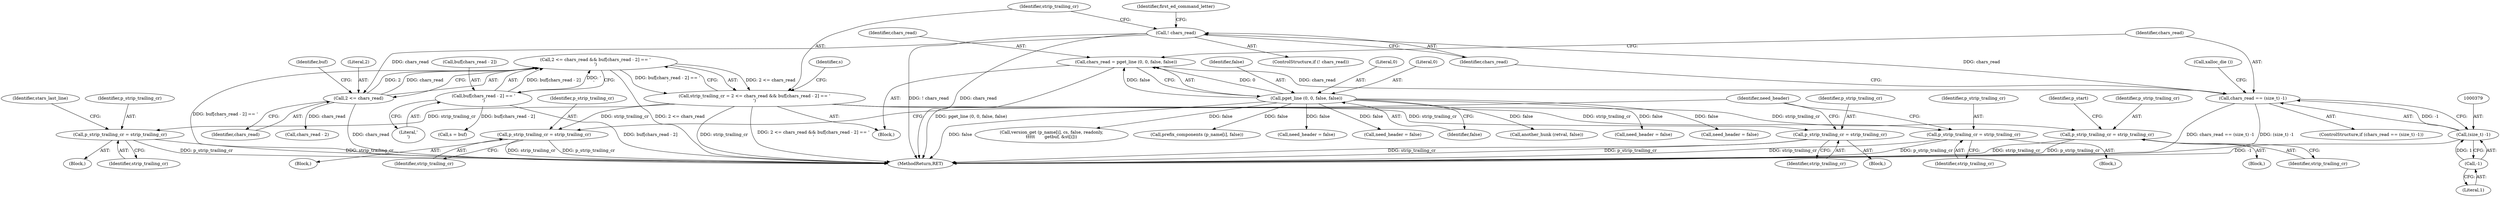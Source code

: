 digraph "0_savannah_17953b5893f7c9835f0dd2a704ba04e0371d2cbd_0@API" {
"1000419" [label="(Call,2 <= chars_read && buf[chars_read - 2] == '\r')"];
"1000420" [label="(Call,2 <= chars_read)"];
"1000384" [label="(Call,! chars_read)"];
"1000376" [label="(Call,chars_read == (size_t) -1)"];
"1000368" [label="(Call,chars_read = pget_line (0, 0, false, false))"];
"1000370" [label="(Call,pget_line (0, 0, false, false))"];
"1000378" [label="(Call,(size_t) -1)"];
"1000380" [label="(Call,-1)"];
"1000423" [label="(Call,buf[chars_read - 2] == '\r')"];
"1000417" [label="(Call,strip_trailing_cr = 2 <= chars_read && buf[chars_read - 2] == '\r')"];
"1000568" [label="(Call,p_strip_trailing_cr = strip_trailing_cr)"];
"1000627" [label="(Call,p_strip_trailing_cr = strip_trailing_cr)"];
"1000653" [label="(Call,p_strip_trailing_cr = strip_trailing_cr)"];
"1001194" [label="(Call,p_strip_trailing_cr = strip_trailing_cr)"];
"1001482" [label="(Call,p_strip_trailing_cr = strip_trailing_cr)"];
"1001148" [label="(Block,)"];
"1000426" [label="(Call,chars_read - 2)"];
"1000369" [label="(Identifier,chars_read)"];
"1000431" [label="(Call,s = buf)"];
"1000574" [label="(Identifier,stars_last_line)"];
"1000425" [label="(Identifier,buf)"];
"1000380" [label="(Call,-1)"];
"1000382" [label="(Call,xalloc_die ())"];
"1001885" [label="(Call,version_get (p_name[i], cs, false, readonly,\n\t\t\t\t\t       getbuf, &st[i]))"];
"1000371" [label="(Literal,0)"];
"1000636" [label="(Block,)"];
"1000570" [label="(Identifier,strip_trailing_cr)"];
"1000370" [label="(Call,pget_line (0, 0, false, false))"];
"1000385" [label="(Identifier,chars_read)"];
"1000655" [label="(Identifier,strip_trailing_cr)"];
"1001198" [label="(Identifier,need_header)"];
"1001444" [label="(Block,)"];
"1000384" [label="(Call,! chars_read)"];
"1000653" [label="(Call,p_strip_trailing_cr = strip_trailing_cr)"];
"1002004" [label="(Call,prefix_components (p_name[i], false))"];
"1000422" [label="(Identifier,chars_read)"];
"1000421" [label="(Literal,2)"];
"1000629" [label="(Identifier,strip_trailing_cr)"];
"1000372" [label="(Literal,0)"];
"1001194" [label="(Call,p_strip_trailing_cr = strip_trailing_cr)"];
"1000423" [label="(Call,buf[chars_read - 2] == '\r')"];
"1000342" [label="(Block,)"];
"1000377" [label="(Identifier,chars_read)"];
"1001486" [label="(Identifier,p_start)"];
"1000381" [label="(Literal,1)"];
"1000650" [label="(Call,need_header = false)"];
"1000597" [label="(Call,need_header = false)"];
"1000375" [label="(ControlStructure,if (chars_read == (size_t) -1))"];
"1000419" [label="(Call,2 <= chars_read && buf[chars_read - 2] == '\r')"];
"1001522" [label="(Call,another_hunk (retval, false))"];
"1000424" [label="(Call,buf[chars_read - 2])"];
"1000628" [label="(Identifier,p_strip_trailing_cr)"];
"1000432" [label="(Identifier,s)"];
"1000383" [label="(ControlStructure,if (! chars_read))"];
"1001482" [label="(Call,p_strip_trailing_cr = strip_trailing_cr)"];
"1000569" [label="(Identifier,p_strip_trailing_cr)"];
"1000429" [label="(Literal,'\r')"];
"1000627" [label="(Call,p_strip_trailing_cr = strip_trailing_cr)"];
"1000368" [label="(Call,chars_read = pget_line (0, 0, false, false))"];
"1000388" [label="(Identifier,first_ed_command_letter)"];
"1000418" [label="(Identifier,strip_trailing_cr)"];
"1000654" [label="(Identifier,p_strip_trailing_cr)"];
"1001196" [label="(Identifier,strip_trailing_cr)"];
"1000420" [label="(Call,2 <= chars_read)"];
"1001171" [label="(Call,need_header = false)"];
"1000606" [label="(Block,)"];
"1000624" [label="(Call,need_header = false)"];
"1000373" [label="(Identifier,false)"];
"1002119" [label="(MethodReturn,RET)"];
"1001484" [label="(Identifier,strip_trailing_cr)"];
"1001195" [label="(Identifier,p_strip_trailing_cr)"];
"1001483" [label="(Identifier,p_strip_trailing_cr)"];
"1000568" [label="(Call,p_strip_trailing_cr = strip_trailing_cr)"];
"1000374" [label="(Identifier,false)"];
"1000417" [label="(Call,strip_trailing_cr = 2 <= chars_read && buf[chars_read - 2] == '\r')"];
"1000555" [label="(Block,)"];
"1000376" [label="(Call,chars_read == (size_t) -1)"];
"1000378" [label="(Call,(size_t) -1)"];
"1000419" -> "1000417"  [label="AST: "];
"1000419" -> "1000420"  [label="CFG: "];
"1000419" -> "1000423"  [label="CFG: "];
"1000420" -> "1000419"  [label="AST: "];
"1000423" -> "1000419"  [label="AST: "];
"1000417" -> "1000419"  [label="CFG: "];
"1000419" -> "1002119"  [label="DDG: 2 <= chars_read"];
"1000419" -> "1002119"  [label="DDG: buf[chars_read - 2] == '\r'"];
"1000419" -> "1000417"  [label="DDG: 2 <= chars_read"];
"1000419" -> "1000417"  [label="DDG: buf[chars_read - 2] == '\r'"];
"1000420" -> "1000419"  [label="DDG: 2"];
"1000420" -> "1000419"  [label="DDG: chars_read"];
"1000423" -> "1000419"  [label="DDG: buf[chars_read - 2]"];
"1000423" -> "1000419"  [label="DDG: '\r'"];
"1000420" -> "1000422"  [label="CFG: "];
"1000421" -> "1000420"  [label="AST: "];
"1000422" -> "1000420"  [label="AST: "];
"1000425" -> "1000420"  [label="CFG: "];
"1000420" -> "1002119"  [label="DDG: chars_read"];
"1000384" -> "1000420"  [label="DDG: chars_read"];
"1000420" -> "1000426"  [label="DDG: chars_read"];
"1000384" -> "1000383"  [label="AST: "];
"1000384" -> "1000385"  [label="CFG: "];
"1000385" -> "1000384"  [label="AST: "];
"1000388" -> "1000384"  [label="CFG: "];
"1000418" -> "1000384"  [label="CFG: "];
"1000384" -> "1002119"  [label="DDG: ! chars_read"];
"1000384" -> "1002119"  [label="DDG: chars_read"];
"1000376" -> "1000384"  [label="DDG: chars_read"];
"1000376" -> "1000375"  [label="AST: "];
"1000376" -> "1000378"  [label="CFG: "];
"1000377" -> "1000376"  [label="AST: "];
"1000378" -> "1000376"  [label="AST: "];
"1000382" -> "1000376"  [label="CFG: "];
"1000385" -> "1000376"  [label="CFG: "];
"1000376" -> "1002119"  [label="DDG: chars_read == (size_t) -1"];
"1000376" -> "1002119"  [label="DDG: (size_t) -1"];
"1000368" -> "1000376"  [label="DDG: chars_read"];
"1000378" -> "1000376"  [label="DDG: -1"];
"1000368" -> "1000342"  [label="AST: "];
"1000368" -> "1000370"  [label="CFG: "];
"1000369" -> "1000368"  [label="AST: "];
"1000370" -> "1000368"  [label="AST: "];
"1000377" -> "1000368"  [label="CFG: "];
"1000368" -> "1002119"  [label="DDG: pget_line (0, 0, false, false)"];
"1000370" -> "1000368"  [label="DDG: 0"];
"1000370" -> "1000368"  [label="DDG: false"];
"1000370" -> "1000374"  [label="CFG: "];
"1000371" -> "1000370"  [label="AST: "];
"1000372" -> "1000370"  [label="AST: "];
"1000373" -> "1000370"  [label="AST: "];
"1000374" -> "1000370"  [label="AST: "];
"1000370" -> "1002119"  [label="DDG: false"];
"1000370" -> "1000597"  [label="DDG: false"];
"1000370" -> "1000624"  [label="DDG: false"];
"1000370" -> "1000650"  [label="DDG: false"];
"1000370" -> "1001171"  [label="DDG: false"];
"1000370" -> "1001522"  [label="DDG: false"];
"1000370" -> "1001885"  [label="DDG: false"];
"1000370" -> "1002004"  [label="DDG: false"];
"1000378" -> "1000380"  [label="CFG: "];
"1000379" -> "1000378"  [label="AST: "];
"1000380" -> "1000378"  [label="AST: "];
"1000378" -> "1002119"  [label="DDG: -1"];
"1000380" -> "1000378"  [label="DDG: 1"];
"1000380" -> "1000381"  [label="CFG: "];
"1000381" -> "1000380"  [label="AST: "];
"1000423" -> "1000429"  [label="CFG: "];
"1000424" -> "1000423"  [label="AST: "];
"1000429" -> "1000423"  [label="AST: "];
"1000423" -> "1002119"  [label="DDG: buf[chars_read - 2]"];
"1000423" -> "1000431"  [label="DDG: buf[chars_read - 2]"];
"1000417" -> "1000342"  [label="AST: "];
"1000418" -> "1000417"  [label="AST: "];
"1000432" -> "1000417"  [label="CFG: "];
"1000417" -> "1002119"  [label="DDG: strip_trailing_cr"];
"1000417" -> "1002119"  [label="DDG: 2 <= chars_read && buf[chars_read - 2] == '\r'"];
"1000417" -> "1000568"  [label="DDG: strip_trailing_cr"];
"1000417" -> "1000627"  [label="DDG: strip_trailing_cr"];
"1000417" -> "1000653"  [label="DDG: strip_trailing_cr"];
"1000417" -> "1001194"  [label="DDG: strip_trailing_cr"];
"1000417" -> "1001482"  [label="DDG: strip_trailing_cr"];
"1000568" -> "1000555"  [label="AST: "];
"1000568" -> "1000570"  [label="CFG: "];
"1000569" -> "1000568"  [label="AST: "];
"1000570" -> "1000568"  [label="AST: "];
"1000574" -> "1000568"  [label="CFG: "];
"1000568" -> "1002119"  [label="DDG: p_strip_trailing_cr"];
"1000568" -> "1002119"  [label="DDG: strip_trailing_cr"];
"1000627" -> "1000606"  [label="AST: "];
"1000627" -> "1000629"  [label="CFG: "];
"1000628" -> "1000627"  [label="AST: "];
"1000629" -> "1000627"  [label="AST: "];
"1001198" -> "1000627"  [label="CFG: "];
"1000627" -> "1002119"  [label="DDG: strip_trailing_cr"];
"1000627" -> "1002119"  [label="DDG: p_strip_trailing_cr"];
"1000653" -> "1000636"  [label="AST: "];
"1000653" -> "1000655"  [label="CFG: "];
"1000654" -> "1000653"  [label="AST: "];
"1000655" -> "1000653"  [label="AST: "];
"1001198" -> "1000653"  [label="CFG: "];
"1000653" -> "1002119"  [label="DDG: strip_trailing_cr"];
"1000653" -> "1002119"  [label="DDG: p_strip_trailing_cr"];
"1001194" -> "1001148"  [label="AST: "];
"1001194" -> "1001196"  [label="CFG: "];
"1001195" -> "1001194"  [label="AST: "];
"1001196" -> "1001194"  [label="AST: "];
"1001198" -> "1001194"  [label="CFG: "];
"1001194" -> "1002119"  [label="DDG: strip_trailing_cr"];
"1001194" -> "1002119"  [label="DDG: p_strip_trailing_cr"];
"1001482" -> "1001444"  [label="AST: "];
"1001482" -> "1001484"  [label="CFG: "];
"1001483" -> "1001482"  [label="AST: "];
"1001484" -> "1001482"  [label="AST: "];
"1001486" -> "1001482"  [label="CFG: "];
"1001482" -> "1002119"  [label="DDG: p_strip_trailing_cr"];
"1001482" -> "1002119"  [label="DDG: strip_trailing_cr"];
}
